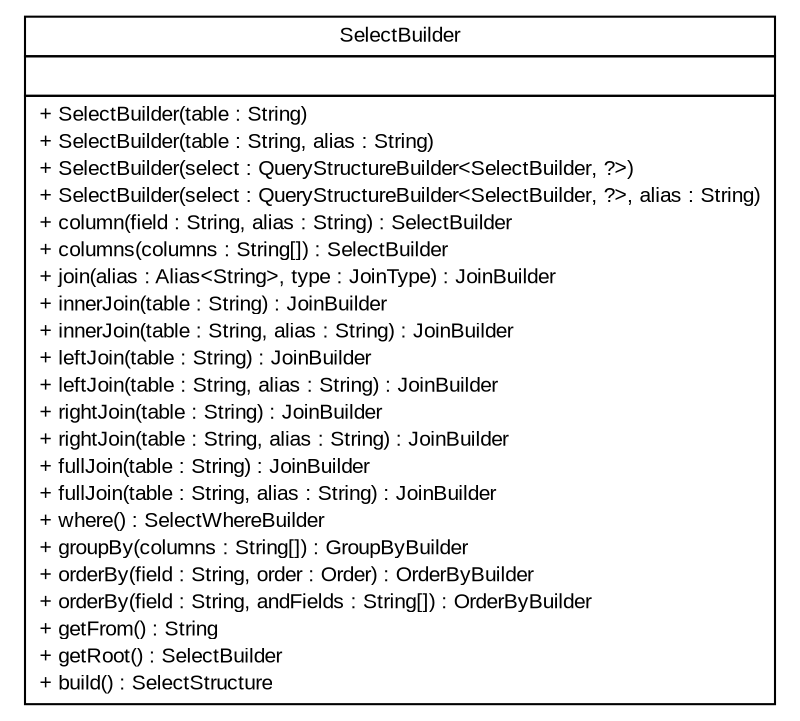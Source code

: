 #!/usr/local/bin/dot
#
# Class diagram 
# Generated by UMLGraph version R5_6 (http://www.umlgraph.org/)
#

digraph G {
	edge [fontname="arial",fontsize=10,labelfontname="arial",labelfontsize=10];
	node [fontname="arial",fontsize=10,shape=plaintext];
	nodesep=0.25;
	ranksep=0.5;
	// br.gov.to.sefaz.persistence.query.builder.sql.select.SelectBuilder
	c2332 [label=<<table title="br.gov.to.sefaz.persistence.query.builder.sql.select.SelectBuilder" border="0" cellborder="1" cellspacing="0" cellpadding="2" port="p" href="./SelectBuilder.html">
		<tr><td><table border="0" cellspacing="0" cellpadding="1">
<tr><td align="center" balign="center"> SelectBuilder </td></tr>
		</table></td></tr>
		<tr><td><table border="0" cellspacing="0" cellpadding="1">
<tr><td align="left" balign="left">  </td></tr>
		</table></td></tr>
		<tr><td><table border="0" cellspacing="0" cellpadding="1">
<tr><td align="left" balign="left"> + SelectBuilder(table : String) </td></tr>
<tr><td align="left" balign="left"> + SelectBuilder(table : String, alias : String) </td></tr>
<tr><td align="left" balign="left"> + SelectBuilder(select : QueryStructureBuilder&lt;SelectBuilder, ?&gt;) </td></tr>
<tr><td align="left" balign="left"> + SelectBuilder(select : QueryStructureBuilder&lt;SelectBuilder, ?&gt;, alias : String) </td></tr>
<tr><td align="left" balign="left"> + column(field : String, alias : String) : SelectBuilder </td></tr>
<tr><td align="left" balign="left"> + columns(columns : String[]) : SelectBuilder </td></tr>
<tr><td align="left" balign="left"> + join(alias : Alias&lt;String&gt;, type : JoinType) : JoinBuilder </td></tr>
<tr><td align="left" balign="left"> + innerJoin(table : String) : JoinBuilder </td></tr>
<tr><td align="left" balign="left"> + innerJoin(table : String, alias : String) : JoinBuilder </td></tr>
<tr><td align="left" balign="left"> + leftJoin(table : String) : JoinBuilder </td></tr>
<tr><td align="left" balign="left"> + leftJoin(table : String, alias : String) : JoinBuilder </td></tr>
<tr><td align="left" balign="left"> + rightJoin(table : String) : JoinBuilder </td></tr>
<tr><td align="left" balign="left"> + rightJoin(table : String, alias : String) : JoinBuilder </td></tr>
<tr><td align="left" balign="left"> + fullJoin(table : String) : JoinBuilder </td></tr>
<tr><td align="left" balign="left"> + fullJoin(table : String, alias : String) : JoinBuilder </td></tr>
<tr><td align="left" balign="left"> + where() : SelectWhereBuilder </td></tr>
<tr><td align="left" balign="left"> + groupBy(columns : String[]) : GroupByBuilder </td></tr>
<tr><td align="left" balign="left"> + orderBy(field : String, order : Order) : OrderByBuilder </td></tr>
<tr><td align="left" balign="left"> + orderBy(field : String, andFields : String[]) : OrderByBuilder </td></tr>
<tr><td align="left" balign="left"> + getFrom() : String </td></tr>
<tr><td align="left" balign="left"> + getRoot() : SelectBuilder </td></tr>
<tr><td align="left" balign="left"> + build() : SelectStructure </td></tr>
		</table></td></tr>
		</table>>, URL="./SelectBuilder.html", fontname="arial", fontcolor="black", fontsize=10.0];
}


